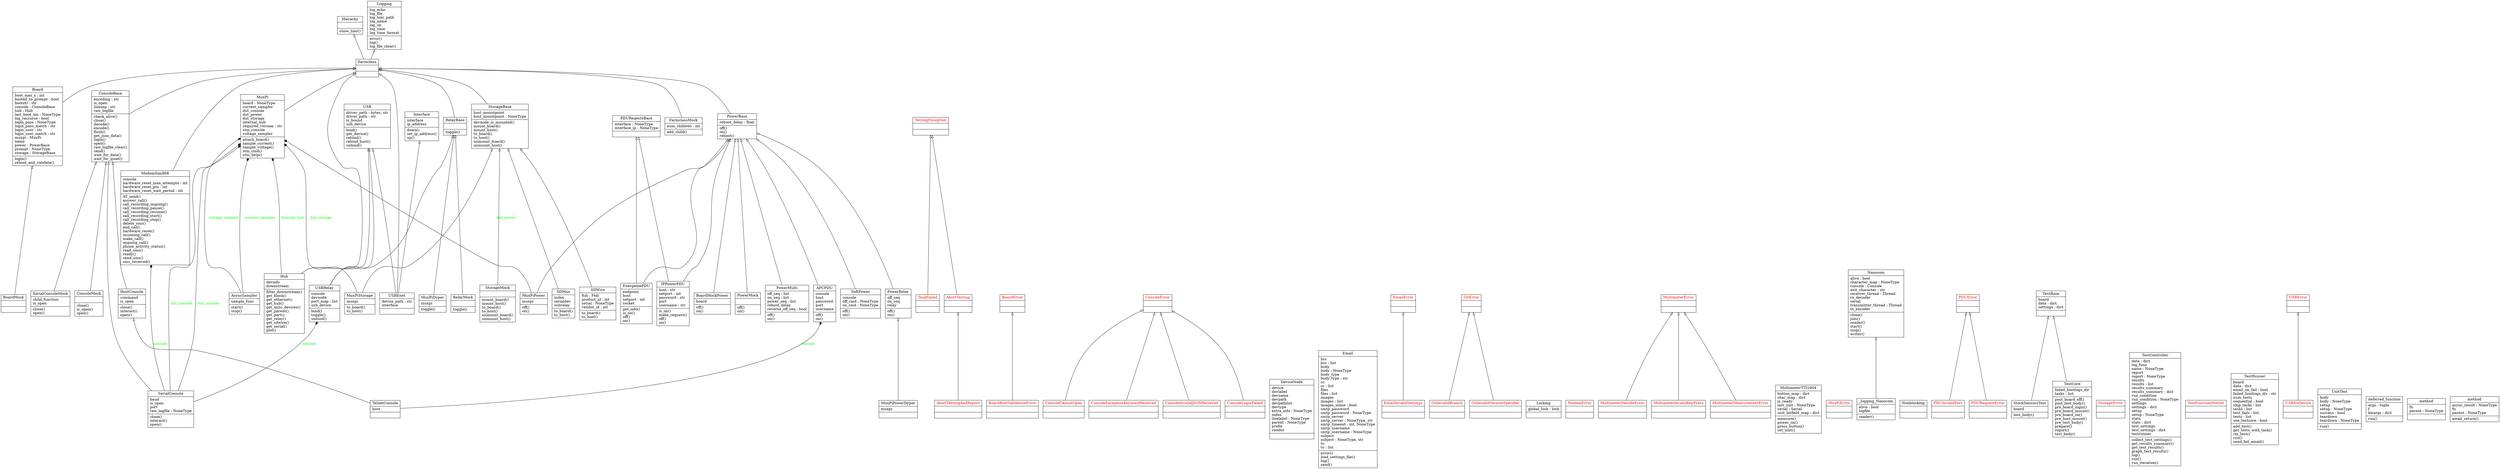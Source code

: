 digraph "classes_farm-core" {
charset="utf-8"
rankdir=BT
"0" [label="{APCPDU|console\lhost\lpassword\lport\lusername\l|off()\lon()\l}", shape="record"];
"1" [fontcolor="red", label="{AbortTesting|\l|}", shape="record"];
"2" [fontcolor="red", label="{AbortTestingAndReport|\l|}", shape="record"];
"3" [label="{AsyncSampler|sample_func\l|start()\lstop()\l}", shape="record"];
"4" [label="{Board|boot_max_s : int\lbooted_to_prompt : bool\lbootstr : str\lconsole : ConsoleBase\lhub : Hub\llast_boot_len : NoneType\llog_reccurse : bool\llogin_pass : NoneType\llogin_pass_match : str\llogin_user : str\llogin_user_match : str\lmuxpi : MuxPi\lname\lpower : PowerBase\lprompt : NoneType\lstorage : StorageBase\l|login()\lreboot_and_validate()\l}", shape="record"];
"5" [fontcolor="red", label="{BoardBootValidationError|\l|}", shape="record"];
"6" [fontcolor="red", label="{BoardError|\l|}", shape="record"];
"7" [label="{BoardMock|\l|}", shape="record"];
"8" [label="{BoardMockPower|board\l|off()\lon()\l}", shape="record"];
"9" [label="{ConsoleBase|encoding : str\lis_open\llinesep : str\lraw_logfile\l|check_alive()\lclose()\ldecode()\lencode()\lflush()\lget_json_data()\llogin()\lopen()\lraw_logfile_clear()\lsend()\lwait_for_data()\lwait_for_quiet()\l}", shape="record"];
"10" [fontcolor="red", label="{ConsoleCannotOpen|\l|}", shape="record"];
"11" [fontcolor="red", label="{ConsoleError|\l|}", shape="record"];
"12" [fontcolor="red", label="{ConsoleExceptionKeywordRecieved|\l|}", shape="record"];
"13" [fontcolor="red", label="{ConsoleInvalidJSONRecieved|\l|}", shape="record"];
"14" [fontcolor="red", label="{ConsoleLoginFailed|\l|}", shape="record"];
"15" [label="{ConsoleMock|\l|close()\lis_open()\lopen()\l}", shape="record"];
"16" [label="{DeviceNode|device\ldevlabel\ldevname\ldevpath\ldevpathlist\ldevtype\lextra_info : NoneType\lindex\llinelabel : NoneType\lparent : NoneType\lprefix\lvendor\l|}", shape="record"];
"17" [label="{Email|bcc\lbcc : list\lbody\lbody : NoneType\lbody_type\lbody_type : str\lcc\lcc : list\lfiles\lfiles : list\limages\limages : list\limages_inline : bool\lsmtp_password\lsmtp_password : NoneType\lsmtp_server\lsmtp_server : NoneType, str\lsmtp_timeout : int, NoneType\lsmtp_username\lsmtp_username : NoneType\lsubject\lsubject : NoneType, str\lto\lto : list\l|error()\lload_settings_file()\llog()\lsend()\l}", shape="record"];
"18" [fontcolor="red", label="{EmailError|\l|}", shape="record"];
"19" [fontcolor="red", label="{EmailInvalidSettings|\l|}", shape="record"];
"20" [label="{EnergeniePDU|endpoint\lhost\lnetport : int\lsocket\l|get_info()\lis_on()\loff()\lon()\l}", shape="record"];
"21" [label="{Farmclass|\l|}", shape="record"];
"22" [label="{FarmclassMock|num_children : int\l|add_child()\l}", shape="record"];
"23" [fontcolor="red", label="{GitError|\l|}", shape="record"];
"24" [fontcolor="red", label="{GitInvalidBranch|\l|}", shape="record"];
"25" [fontcolor="red", label="{GitInvalidVersionSpecifier|\l|}", shape="record"];
"26" [label="{Hierachy|\l|show_hier()\l}", shape="record"];
"27" [label="{HostConsole|command\lis_open\l|close()\linteract()\lopen()\l}", shape="record"];
"28" [label="{Hub|devinfo\ldownstream\l|filter_downstream()\lget_block()\lget_ethernet()\lget_hub()\lget_misc_devices()\lget_parent()\lget_part()\lget_relay()\lget_sdwire()\lget_serial()\lplot()\l}", shape="record"];
"29" [label="{IPPowerPDU|host : str\lnetport : int\lpassword : str\lport\lusername : str\l|is_on()\lmake_request()\loff()\lon()\l}", shape="record"];
"30" [label="{Interface|interface\lip_address\l|down()\lset_ip_address()\lup()\l}", shape="record"];
"31" [label="{Locking|global_lock : lock\l|}", shape="record"];
"32" [label="{Logging|log_echo\llog_file\llog_hier_path\llog_name\llog_on\llog_time\llog_time_format\l|error()\llog()\llog_file_clear()\l}", shape="record"];
"33" [fontcolor="red", label="{ModemError|\l|}", shape="record"];
"34" [label="{ModemSim868|console\lhardware_reset_max_attempts : int\lhardware_reset_pin : int\lhardware_reset_wait_period : int\l|AT_send()\lanswer_call()\lcall_recording_ongoing()\lcall_recording_pause()\lcall_recording_resume()\lcall_recording_start()\lcall_recording_stop()\ldelete_sms()\lend_call()\lhardware_reset()\lincoming_call()\lmake_call()\longoing_call()\lphone_activity_status()\lread_sms()\lready()\lsend_sms()\lsms_recieved()\l}", shape="record"];
"35" [fontcolor="red", label="{MultimeterDecodeError|\l|}", shape="record"];
"36" [fontcolor="red", label="{MultimeterError|\l|}", shape="record"];
"37" [fontcolor="red", label="{MultimeterInvalidKeyPress|\l|}", shape="record"];
"38" [fontcolor="red", label="{MultimeterMeasurementError|\l|}", shape="record"];
"39" [label="{MultimeterTTI1604|button_map : dict\lchar_map : dict\lis_ready\llast_unit : NoneType\lserial : Serial\lunit_bitfield_map : dict\l|measure()\lpower_on()\lpress_button()\lset_unit()\l}", shape="record"];
"40" [label="{MuxPi|board : NoneType\lcurrent_sampler\ldut_console\ldut_power\ldut_storage\linternal_hub\lrequired_version : str\lstm_console\lvoltage_sampler\l|attach_board()\lsample_current()\lsample_voltage()\lstm_cmd()\lstm_help()\l}", shape="record"];
"41" [label="{MuxPiDyper|muxpi\l|toggle()\l}", shape="record"];
"42" [fontcolor="red", label="{MuxPiError|\l|}", shape="record"];
"43" [label="{MuxPiPower|muxpi\l|off()\lon()\l}", shape="record"];
"44" [label="{MuxPiPowerDyper|muxpi\l|}", shape="record"];
"45" [label="{MuxPiStorage|muxpi\l|to_board()\lto_host()\l}", shape="record"];
"46" [label="{Nanocom|alive : bool\lcharacter_map : NoneType\lconsole : Console\lexit_character : str\lreceiver_thread : Thread\lrx_decoder\lserial\ltransmitter_thread : Thread\ltx_encoder\l|close()\ljoin()\lreader()\lstart()\lstop()\lwriter()\l}", shape="record"];
"47" [label="{Nonblocking|\l|}", shape="record"];
"48" [fontcolor="red", label="{PDUError|\l|}", shape="record"];
"49" [fontcolor="red", label="{PDUInvalidPort|\l|}", shape="record"];
"50" [label="{PDUReqestsBase|interface : NoneType\linterface_ip : NoneType\l|}", shape="record"];
"51" [fontcolor="red", label="{PDURequestError|\l|}", shape="record"];
"52" [label="{PowerBase|reboot_delay : float\l|off()\lon()\lreboot()\l}", shape="record"];
"53" [label="{PowerMock|\l|off()\lon()\l}", shape="record"];
"54" [label="{PowerMulti|off_seq : list\lon_seq : list\lpower_seq : list\lreboot_delay\lreverse_off_seq : bool\l|off()\lon()\l}", shape="record"];
"55" [label="{PowerRelay|off_seq\lon_seq\lrelay\l|off()\lon()\l}", shape="record"];
"56" [label="{RelayBase|\l|toggle()\l}", shape="record"];
"57" [label="{RelayMock|\l|toggle()\l}", shape="record"];
"58" [label="{SDMux|index\lserialdev\lusbrelay\l|to_board()\lto_host()\l}", shape="record"];
"59" [label="{SDWire|ftdi : Ftdi\lproduct_id : int\lserial : NoneType\lvendor_id : int\l|to_board()\lto_host()\l}", shape="record"];
"60" [label="{SerialConsole|baud\lis_open\lport\lraw_logfile : NoneType\l|close()\linteract()\lopen()\l}", shape="record"];
"61" [label="{SerialConsoleMock|child_function\lis_open\l|close()\lopen()\l}", shape="record"];
"62" [label="{SoftPower|console\loff_cmd : NoneType\lon_cmd : NoneType\l|off()\lon()\l}", shape="record"];
"63" [label="{StockSensorsTest|board\l|test_body()\l}", shape="record"];
"64" [label="{StorageBase|host_mountpoint\lhost_mountpoint : NoneType\l|devnode_is_mounted()\lmount_board()\lmount_host()\lto_board()\lto_host()\lunmount_board()\lunmount_host()\l}", shape="record"];
"65" [fontcolor="red", label="{StorageError|\l|}", shape="record"];
"66" [label="{StorageMock|\l|mount_board()\lmount_host()\lto_board()\lto_host()\lunmount_board()\lunmount_host()\l}", shape="record"];
"67" [fontcolor="red", label="{TaskFailed|\l|}", shape="record"];
"68" [label="{TelnetConsole|host\l|}", shape="record"];
"69" [label="{TestBase|board\ldata : dict\lsettings : dict\l|}", shape="record"];
"70" [label="{TestController|data : dict\llog_func\lname : NoneType\lreport\lreport : NoneType\lresults\lresults : list\lresults_summary\lresults_summary : dict\lrun_condition\lrun_condition : NoneType\lsettings\lsettings : dict\lsetup\lsetup : NoneType\lstats\lstats : dict\ltest_settings\ltest_settings : dict\ltestrunner\l|collect_test_settings()\lget_results_summary()\lget_test_results()\lgraph_test_results()\llog()\lrun()\lrun_iteration()\l}", shape="record"];
"71" [label="{TestCore|failed_bootlogs_dir\ltasks : list\l|post_board_off()\lpost_test_body()\lpre_board_login()\lpre_board_mount()\lpre_board_on()\lpre_host_mount()\lpre_test_body()\lprepare()\lreport()\ltest_body()\l}", shape="record"];
"72" [fontcolor="red", label="{TestFunctionNotSet|\l|}", shape="record"];
"73" [label="{TestRunner|board\ldata : dict\lemail_on_fail : bool\lfailed_bootlogs_dir : str\lnum_tests\lsequential : bool\lskip_tasks : list\ltasks : list\ltest_fails : list\ltests : list\luse_testcore : bool\l|add_test()\lget_tests_with_task()\lrm_test()\lrun()\lsend_fail_email()\l}", shape="record"];
"74" [fontcolor="red", label="{TestingException|\l|}", shape="record"];
"75" [label="{USB|driver_path : bytes, str\ldriver_path : str\lis_bound\lusb_device\l|bind()\lget_device()\lrebind()\lrebind_host()\lunbind()\l}", shape="record"];
"76" [label="{USBEnet|device_path : str\linterface\l|}", shape="record"];
"77" [fontcolor="red", label="{USBError|\l|}", shape="record"];
"78" [fontcolor="red", label="{USBNoDevice|\l|}", shape="record"];
"79" [label="{USBRelay|console\ldevnode\lport_map : list\lusb_device\l|bind()\ltoggle()\lunbind()\l}", shape="record"];
"80" [label="{UnitTest|body\lbody : NoneType\lsetup\lsetup : NoneType\lsuccess : bool\lteardown\lteardown : NoneType\l|run()\l}", shape="record"];
"81" [label="{_logging_Nanocom|alive : bool\llogfile\l|reader()\l}", shape="record"];
"82" [label="{deferred_function|args : tuple\lf\lkwargs : dict\l|run()\l}", shape="record"];
"83" [label="{method|fn\lparent : NoneType\l|}", shape="record"];
"84" [label="{method|async_result : NoneType\lfn\lparent : NoneType\l|await_return()\l}", shape="record"];
"0" -> "52" [arrowhead="empty", arrowtail="none"];
"1" -> "74" [arrowhead="empty", arrowtail="none"];
"2" -> "1" [arrowhead="empty", arrowtail="none"];
"4" -> "21" [arrowhead="empty", arrowtail="none"];
"5" -> "6" [arrowhead="empty", arrowtail="none"];
"7" -> "4" [arrowhead="empty", arrowtail="none"];
"8" -> "52" [arrowhead="empty", arrowtail="none"];
"9" -> "21" [arrowhead="empty", arrowtail="none"];
"10" -> "11" [arrowhead="empty", arrowtail="none"];
"12" -> "11" [arrowhead="empty", arrowtail="none"];
"13" -> "11" [arrowhead="empty", arrowtail="none"];
"14" -> "11" [arrowhead="empty", arrowtail="none"];
"15" -> "9" [arrowhead="empty", arrowtail="none"];
"19" -> "18" [arrowhead="empty", arrowtail="none"];
"20" -> "50" [arrowhead="empty", arrowtail="none"];
"20" -> "52" [arrowhead="empty", arrowtail="none"];
"21" -> "26" [arrowhead="empty", arrowtail="none"];
"21" -> "32" [arrowhead="empty", arrowtail="none"];
"22" -> "21" [arrowhead="empty", arrowtail="none"];
"24" -> "23" [arrowhead="empty", arrowtail="none"];
"25" -> "23" [arrowhead="empty", arrowtail="none"];
"27" -> "9" [arrowhead="empty", arrowtail="none"];
"28" -> "21" [arrowhead="empty", arrowtail="none"];
"28" -> "75" [arrowhead="empty", arrowtail="none"];
"29" -> "50" [arrowhead="empty", arrowtail="none"];
"29" -> "52" [arrowhead="empty", arrowtail="none"];
"34" -> "21" [arrowhead="empty", arrowtail="none"];
"35" -> "36" [arrowhead="empty", arrowtail="none"];
"37" -> "36" [arrowhead="empty", arrowtail="none"];
"38" -> "36" [arrowhead="empty", arrowtail="none"];
"40" -> "21" [arrowhead="empty", arrowtail="none"];
"41" -> "56" [arrowhead="empty", arrowtail="none"];
"43" -> "52" [arrowhead="empty", arrowtail="none"];
"44" -> "55" [arrowhead="empty", arrowtail="none"];
"45" -> "64" [arrowhead="empty", arrowtail="none"];
"49" -> "48" [arrowhead="empty", arrowtail="none"];
"51" -> "48" [arrowhead="empty", arrowtail="none"];
"52" -> "21" [arrowhead="empty", arrowtail="none"];
"53" -> "52" [arrowhead="empty", arrowtail="none"];
"54" -> "52" [arrowhead="empty", arrowtail="none"];
"55" -> "52" [arrowhead="empty", arrowtail="none"];
"56" -> "21" [arrowhead="empty", arrowtail="none"];
"57" -> "56" [arrowhead="empty", arrowtail="none"];
"58" -> "64" [arrowhead="empty", arrowtail="none"];
"59" -> "64" [arrowhead="empty", arrowtail="none"];
"60" -> "9" [arrowhead="empty", arrowtail="none"];
"61" -> "9" [arrowhead="empty", arrowtail="none"];
"62" -> "52" [arrowhead="empty", arrowtail="none"];
"63" -> "69" [arrowhead="empty", arrowtail="none"];
"64" -> "21" [arrowhead="empty", arrowtail="none"];
"66" -> "64" [arrowhead="empty", arrowtail="none"];
"67" -> "74" [arrowhead="empty", arrowtail="none"];
"68" -> "27" [arrowhead="empty", arrowtail="none"];
"71" -> "69" [arrowhead="empty", arrowtail="none"];
"76" -> "21" [arrowhead="empty", arrowtail="none"];
"76" -> "30" [arrowhead="empty", arrowtail="none"];
"76" -> "75" [arrowhead="empty", arrowtail="none"];
"78" -> "77" [arrowhead="empty", arrowtail="none"];
"79" -> "56" [arrowhead="empty", arrowtail="none"];
"79" -> "75" [arrowhead="empty", arrowtail="none"];
"81" -> "46" [arrowhead="empty", arrowtail="none"];
"3" -> "40" [arrowhead="diamond", arrowtail="none", fontcolor="green", label="voltage_sampler", style="solid"];
"3" -> "40" [arrowhead="diamond", arrowtail="none", fontcolor="green", label="current_sampler", style="solid"];
"28" -> "40" [arrowhead="diamond", arrowtail="none", fontcolor="green", label="internal_hub", style="solid"];
"43" -> "40" [arrowhead="diamond", arrowtail="none", fontcolor="green", label="dut_power", style="solid"];
"45" -> "40" [arrowhead="diamond", arrowtail="none", fontcolor="green", label="dut_storage", style="solid"];
"60" -> "34" [arrowhead="diamond", arrowtail="none", fontcolor="green", label="console", style="solid"];
"60" -> "40" [arrowhead="diamond", arrowtail="none", fontcolor="green", label="stm_console", style="solid"];
"60" -> "40" [arrowhead="diamond", arrowtail="none", fontcolor="green", label="dut_console", style="solid"];
"60" -> "79" [arrowhead="diamond", arrowtail="none", fontcolor="green", label="_console", style="solid"];
"68" -> "0" [arrowhead="diamond", arrowtail="none", fontcolor="green", label="console", style="solid"];
}
